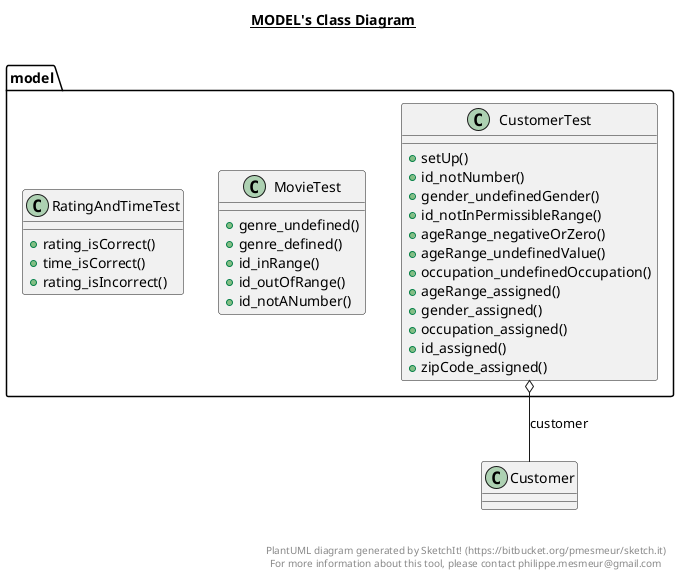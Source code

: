 @startuml

title __MODEL's Class Diagram__\n

  package model {
    class CustomerTest {
        + setUp()
        + id_notNumber()
        + gender_undefinedGender()
        + id_notInPermissibleRange()
        + ageRange_negativeOrZero()
        + ageRange_undefinedValue()
        + occupation_undefinedOccupation()
        + ageRange_assigned()
        + gender_assigned()
        + occupation_assigned()
        + id_assigned()
        + zipCode_assigned()
    }
  }
  

  package model {
    class MovieTest {
        + genre_undefined()
        + genre_defined()
        + id_inRange()
        + id_outOfRange()
        + id_notANumber()
    }
  }
  

  package model {
    class RatingAndTimeTest {
        + rating_isCorrect()
        + time_isCorrect()
        + rating_isIncorrect()
    }
  }
  

  CustomerTest o-- Customer : customer


right footer


PlantUML diagram generated by SketchIt! (https://bitbucket.org/pmesmeur/sketch.it)
For more information about this tool, please contact philippe.mesmeur@gmail.com
endfooter

@enduml
